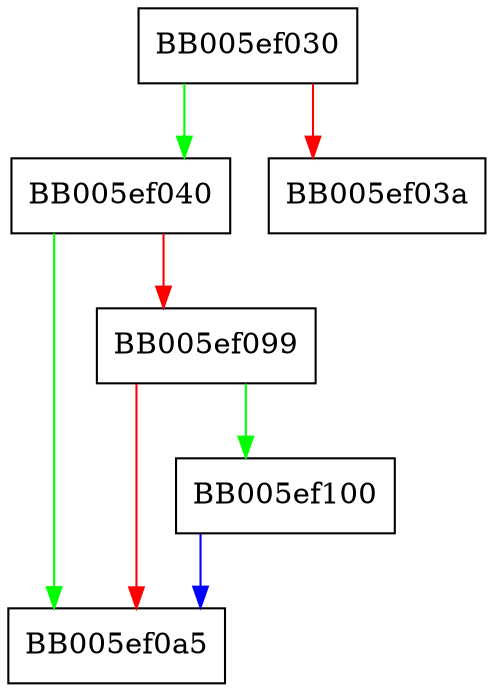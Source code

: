 digraph CRYPTO_secure_malloc_done {
  node [shape="box"];
  graph [splines=ortho];
  BB005ef030 -> BB005ef040 [color="green"];
  BB005ef030 -> BB005ef03a [color="red"];
  BB005ef040 -> BB005ef0a5 [color="green"];
  BB005ef040 -> BB005ef099 [color="red"];
  BB005ef099 -> BB005ef100 [color="green"];
  BB005ef099 -> BB005ef0a5 [color="red"];
  BB005ef100 -> BB005ef0a5 [color="blue"];
}
